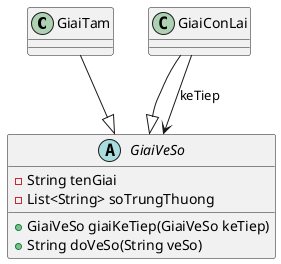@startuml

class GiaiTam

class GiaiConLai

abstract class GiaiVeSo{
   - String tenGiai
   - List<String> soTrungThuong
   + GiaiVeSo giaiKeTiep(GiaiVeSo keTiep)
   + String doVeSo(String veSo)
}

GiaiTam --|> GiaiVeSo
GiaiConLai --|> GiaiVeSo
GiaiConLai --> GiaiVeSo : keTiep

@enduml